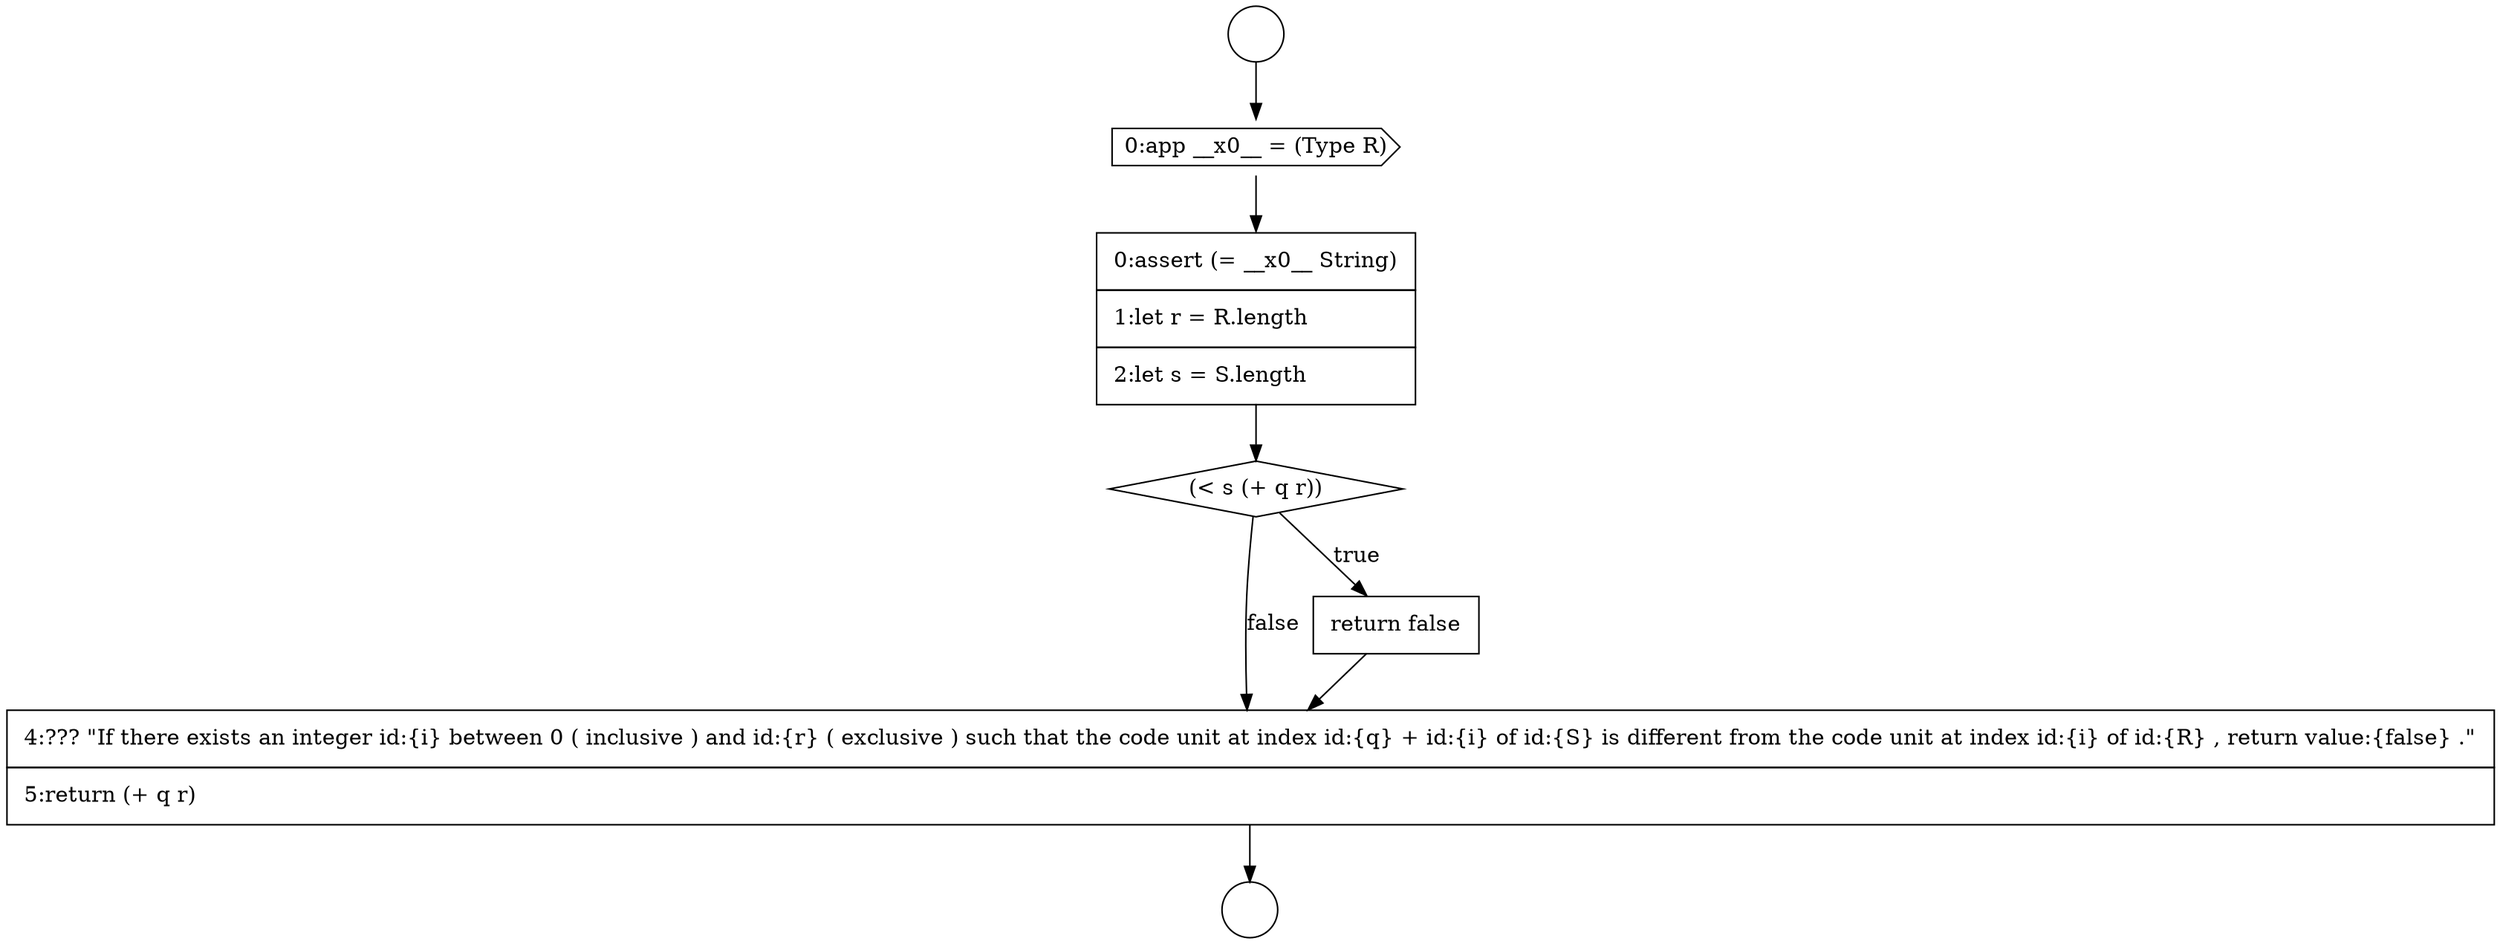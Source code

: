 digraph {
  node12440 [shape=diamond, label=<<font color="black">(&lt; s (+ q r))</font>> color="black" fillcolor="white" style=filled]
  node12436 [shape=circle label=" " color="black" fillcolor="white" style=filled]
  node12437 [shape=circle label=" " color="black" fillcolor="white" style=filled]
  node12442 [shape=none, margin=0, label=<<font color="black">
    <table border="0" cellborder="1" cellspacing="0" cellpadding="10">
      <tr><td align="left">4:??? &quot;If there exists an integer id:{i} between 0 ( inclusive ) and id:{r} ( exclusive ) such that the code unit at index id:{q} + id:{i} of id:{S} is different from the code unit at index id:{i} of id:{R} , return value:{false} .&quot;</td></tr>
      <tr><td align="left">5:return (+ q r)</td></tr>
    </table>
  </font>> color="black" fillcolor="white" style=filled]
  node12441 [shape=none, margin=0, label=<<font color="black">
    <table border="0" cellborder="1" cellspacing="0" cellpadding="10">
      <tr><td align="left">return false</td></tr>
    </table>
  </font>> color="black" fillcolor="white" style=filled]
  node12438 [shape=cds, label=<<font color="black">0:app __x0__ = (Type R)</font>> color="black" fillcolor="white" style=filled]
  node12439 [shape=none, margin=0, label=<<font color="black">
    <table border="0" cellborder="1" cellspacing="0" cellpadding="10">
      <tr><td align="left">0:assert (= __x0__ String)</td></tr>
      <tr><td align="left">1:let r = R.length</td></tr>
      <tr><td align="left">2:let s = S.length</td></tr>
    </table>
  </font>> color="black" fillcolor="white" style=filled]
  node12438 -> node12439 [ color="black"]
  node12440 -> node12441 [label=<<font color="black">true</font>> color="black"]
  node12440 -> node12442 [label=<<font color="black">false</font>> color="black"]
  node12439 -> node12440 [ color="black"]
  node12436 -> node12438 [ color="black"]
  node12441 -> node12442 [ color="black"]
  node12442 -> node12437 [ color="black"]
}
